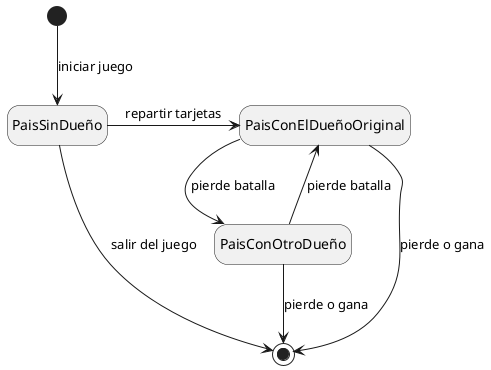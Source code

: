 @startuml
hide empty description
[*] --> PaisSinDueño: iniciar juego
PaisSinDueño--> [*]: salir del juego

PaisSinDueño-> PaisConElDueñoOriginal: repartir tarjetas
PaisConElDueñoOriginal--> [*]: pierde o gana
PaisConElDueñoOriginal--> PaisConOtroDueño: pierde batalla
PaisConOtroDueño--> PaisConElDueñoOriginal: pierde batalla
PaisConOtroDueño--> [*]: pierde o gana
@enduml